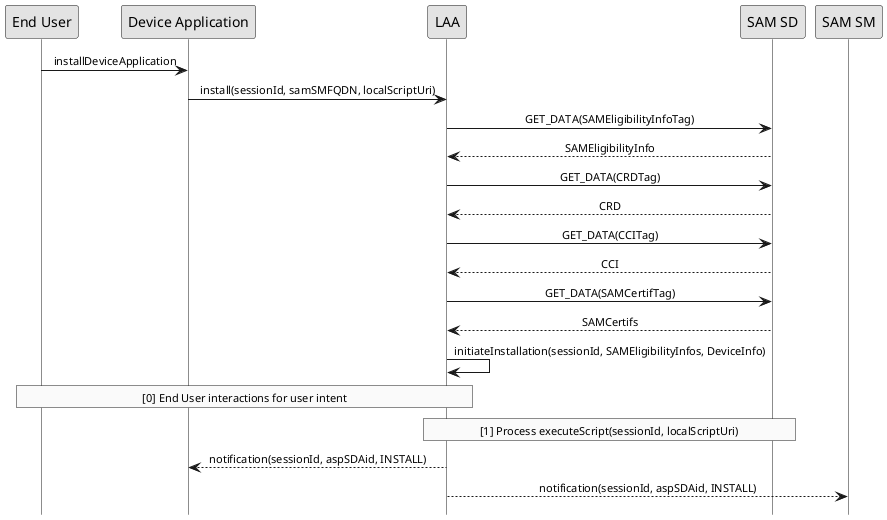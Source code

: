 @startuml
 
hide footbox
skinparam sequenceMessageAlign center
skinparam sequenceArrowFontSize 11
skinparam noteFontSize 11
skinparam monochrome true
skinparam lifelinestrategy solid

"End User" -> "Device Application" : installDeviceApplication
"Device Application" -> LAA : install(sessionId, samSMFQDN, localScriptUri)
LAA -> "SAM SD" : GET_DATA(SAMEligibilityInfoTag)
"SAM SD" --> LAA : SAMEligibilityInfo  
LAA -> "SAM SD" : GET_DATA(CRDTag)
"SAM SD" --> LAA : CRD
LAA -> "SAM SD" : GET_DATA(CCITag)
"SAM SD" --> LAA : CCI
LAA -> "SAM SD" : GET_DATA(SAMCertifTag)
"SAM SD" --> LAA : SAMCertifs
"LAA" -> "LAA" : initiateInstallation(sessionId, SAMEligibilityInfos, DeviceInfo) 
 
rnote over "LAA", "End User"
     [0] End User interactions for user intent
end rnote

rnote over "LAA", "SAM SD"
     [1] Process executeScript(sessionId, localScriptUri)
end rnote
 
LAA --> "Device Application" : notification(sessionId, aspSDAid, INSTALL)
 
LAA --> "SAM SM" : notification(sessionId, aspSDAid, INSTALL)
@enduml
